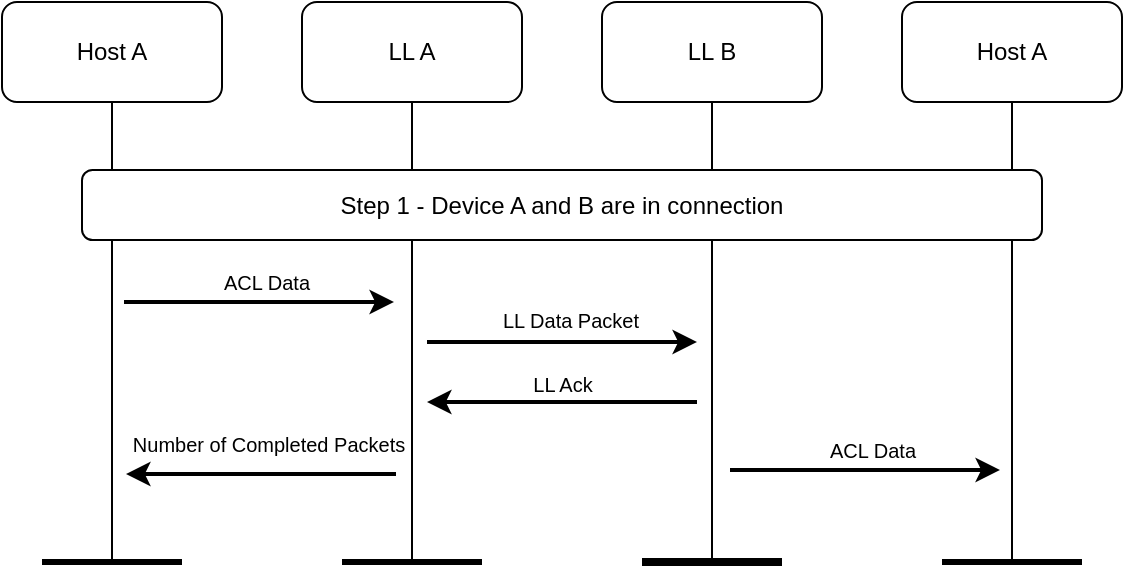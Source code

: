 <mxfile version="15.6.0" type="device"><diagram id="i6dPC1jiwnuRhrxa9m5D" name="Page-1"><mxGraphModel dx="652" dy="327" grid="1" gridSize="10" guides="1" tooltips="1" connect="1" arrows="1" fold="1" page="1" pageScale="1" pageWidth="850" pageHeight="1100" math="0" shadow="0"><root><mxCell id="0"/><mxCell id="1" parent="0"/><mxCell id="cfSgRSrmIqgotWHOfl02-8" style="edgeStyle=orthogonalEdgeStyle;rounded=0;orthogonalLoop=1;jettySize=auto;html=1;exitX=0.5;exitY=1;exitDx=0;exitDy=0;endArrow=none;endFill=0;" edge="1" parent="1" source="cfSgRSrmIqgotWHOfl02-2"><mxGeometry relative="1" as="geometry"><mxPoint x="95" y="320" as="targetPoint"/></mxGeometry></mxCell><mxCell id="cfSgRSrmIqgotWHOfl02-2" value="Host A" style="rounded=1;whiteSpace=wrap;html=1;" vertex="1" parent="1"><mxGeometry x="40" y="40" width="110" height="50" as="geometry"/></mxCell><mxCell id="cfSgRSrmIqgotWHOfl02-9" style="edgeStyle=orthogonalEdgeStyle;rounded=0;orthogonalLoop=1;jettySize=auto;html=1;exitX=0.5;exitY=1;exitDx=0;exitDy=0;endArrow=none;endFill=0;" edge="1" parent="1" source="cfSgRSrmIqgotWHOfl02-3"><mxGeometry relative="1" as="geometry"><mxPoint x="245" y="320" as="targetPoint"/></mxGeometry></mxCell><mxCell id="cfSgRSrmIqgotWHOfl02-3" value="&lt;div&gt;LL A&lt;/div&gt;" style="rounded=1;whiteSpace=wrap;html=1;" vertex="1" parent="1"><mxGeometry x="190" y="40" width="110" height="50" as="geometry"/></mxCell><mxCell id="cfSgRSrmIqgotWHOfl02-10" style="edgeStyle=orthogonalEdgeStyle;rounded=0;orthogonalLoop=1;jettySize=auto;html=1;exitX=0.5;exitY=1;exitDx=0;exitDy=0;endArrow=none;endFill=0;" edge="1" parent="1" source="cfSgRSrmIqgotWHOfl02-4"><mxGeometry relative="1" as="geometry"><mxPoint x="395" y="320" as="targetPoint"/></mxGeometry></mxCell><mxCell id="cfSgRSrmIqgotWHOfl02-4" value="&lt;div&gt;LL B&lt;br&gt;&lt;/div&gt;" style="rounded=1;whiteSpace=wrap;html=1;" vertex="1" parent="1"><mxGeometry x="340" y="40" width="110" height="50" as="geometry"/></mxCell><mxCell id="cfSgRSrmIqgotWHOfl02-11" style="edgeStyle=orthogonalEdgeStyle;rounded=0;orthogonalLoop=1;jettySize=auto;html=1;exitX=0.5;exitY=1;exitDx=0;exitDy=0;endArrow=none;endFill=0;" edge="1" parent="1" source="cfSgRSrmIqgotWHOfl02-5"><mxGeometry relative="1" as="geometry"><mxPoint x="545" y="320" as="targetPoint"/></mxGeometry></mxCell><mxCell id="cfSgRSrmIqgotWHOfl02-5" value="Host A" style="rounded=1;whiteSpace=wrap;html=1;" vertex="1" parent="1"><mxGeometry x="490" y="40" width="110" height="50" as="geometry"/></mxCell><mxCell id="cfSgRSrmIqgotWHOfl02-7" value="" style="endArrow=none;html=1;rounded=0;strokeWidth=3;" edge="1" parent="1"><mxGeometry width="50" height="50" relative="1" as="geometry"><mxPoint x="60" y="320" as="sourcePoint"/><mxPoint x="130" y="320" as="targetPoint"/></mxGeometry></mxCell><mxCell id="cfSgRSrmIqgotWHOfl02-13" value="" style="endArrow=none;html=1;rounded=0;strokeWidth=3;" edge="1" parent="1"><mxGeometry width="50" height="50" relative="1" as="geometry"><mxPoint x="210" y="320" as="sourcePoint"/><mxPoint x="280" y="320" as="targetPoint"/></mxGeometry></mxCell><mxCell id="cfSgRSrmIqgotWHOfl02-14" value="" style="endArrow=none;html=1;rounded=0;strokeWidth=4;" edge="1" parent="1"><mxGeometry width="50" height="50" relative="1" as="geometry"><mxPoint x="360.0" y="320" as="sourcePoint"/><mxPoint x="430.0" y="320" as="targetPoint"/></mxGeometry></mxCell><mxCell id="cfSgRSrmIqgotWHOfl02-15" value="" style="endArrow=none;html=1;rounded=0;strokeWidth=3;" edge="1" parent="1"><mxGeometry width="50" height="50" relative="1" as="geometry"><mxPoint x="510.0" y="320" as="sourcePoint"/><mxPoint x="580" y="320" as="targetPoint"/></mxGeometry></mxCell><mxCell id="cfSgRSrmIqgotWHOfl02-1" value="Step 1 - Device A and B are in connection" style="rounded=1;whiteSpace=wrap;html=1;" vertex="1" parent="1"><mxGeometry x="80" y="124" width="480" height="35" as="geometry"/></mxCell><mxCell id="cfSgRSrmIqgotWHOfl02-16" value="" style="endArrow=classic;html=1;rounded=0;strokeWidth=2;" edge="1" parent="1"><mxGeometry width="50" height="50" relative="1" as="geometry"><mxPoint x="101" y="190" as="sourcePoint"/><mxPoint x="236" y="190" as="targetPoint"/></mxGeometry></mxCell><mxCell id="cfSgRSrmIqgotWHOfl02-18" value="ACL Data" style="edgeLabel;html=1;align=center;verticalAlign=middle;resizable=0;points=[];fontSize=10;" vertex="1" connectable="0" parent="cfSgRSrmIqgotWHOfl02-16"><mxGeometry x="0.167" y="1" relative="1" as="geometry"><mxPoint x="-8" y="-9" as="offset"/></mxGeometry></mxCell><mxCell id="cfSgRSrmIqgotWHOfl02-23" value="" style="endArrow=classic;html=1;rounded=0;strokeWidth=2;" edge="1" parent="1"><mxGeometry width="50" height="50" relative="1" as="geometry"><mxPoint x="252.5" y="210" as="sourcePoint"/><mxPoint x="387.5" y="210" as="targetPoint"/></mxGeometry></mxCell><mxCell id="cfSgRSrmIqgotWHOfl02-24" value="LL Data Packet" style="edgeLabel;html=1;align=center;verticalAlign=middle;resizable=0;points=[];fontSize=10;" vertex="1" connectable="0" parent="cfSgRSrmIqgotWHOfl02-23"><mxGeometry x="0.167" y="1" relative="1" as="geometry"><mxPoint x="-8" y="-10" as="offset"/></mxGeometry></mxCell><mxCell id="cfSgRSrmIqgotWHOfl02-25" value="" style="endArrow=classic;html=1;rounded=0;strokeWidth=2;" edge="1" parent="1"><mxGeometry width="50" height="50" relative="1" as="geometry"><mxPoint x="387.5" y="240" as="sourcePoint"/><mxPoint x="252.5" y="240" as="targetPoint"/></mxGeometry></mxCell><mxCell id="cfSgRSrmIqgotWHOfl02-26" value="LL Ack" style="edgeLabel;html=1;align=center;verticalAlign=middle;resizable=0;points=[];fontSize=10;" vertex="1" connectable="0" parent="cfSgRSrmIqgotWHOfl02-25"><mxGeometry x="0.167" y="1" relative="1" as="geometry"><mxPoint x="11" y="-10" as="offset"/></mxGeometry></mxCell><mxCell id="cfSgRSrmIqgotWHOfl02-29" value="" style="endArrow=classic;html=1;rounded=0;strokeWidth=2;" edge="1" parent="1"><mxGeometry width="50" height="50" relative="1" as="geometry"><mxPoint x="237.0" y="276" as="sourcePoint"/><mxPoint x="102" y="276" as="targetPoint"/></mxGeometry></mxCell><mxCell id="cfSgRSrmIqgotWHOfl02-30" value="Number of Completed Packets" style="edgeLabel;html=1;align=center;verticalAlign=middle;resizable=0;points=[];fontSize=10;" vertex="1" connectable="0" parent="cfSgRSrmIqgotWHOfl02-29"><mxGeometry x="0.167" y="1" relative="1" as="geometry"><mxPoint x="15" y="-16" as="offset"/></mxGeometry></mxCell><mxCell id="cfSgRSrmIqgotWHOfl02-31" value="" style="endArrow=classic;html=1;rounded=0;strokeWidth=2;" edge="1" parent="1"><mxGeometry width="50" height="50" relative="1" as="geometry"><mxPoint x="404.0" y="274" as="sourcePoint"/><mxPoint x="539" y="274" as="targetPoint"/></mxGeometry></mxCell><mxCell id="cfSgRSrmIqgotWHOfl02-32" value="ACL Data" style="edgeLabel;html=1;align=center;verticalAlign=middle;resizable=0;points=[];fontSize=10;" vertex="1" connectable="0" parent="cfSgRSrmIqgotWHOfl02-31"><mxGeometry x="0.167" y="1" relative="1" as="geometry"><mxPoint x="-8" y="-9" as="offset"/></mxGeometry></mxCell></root></mxGraphModel></diagram></mxfile>